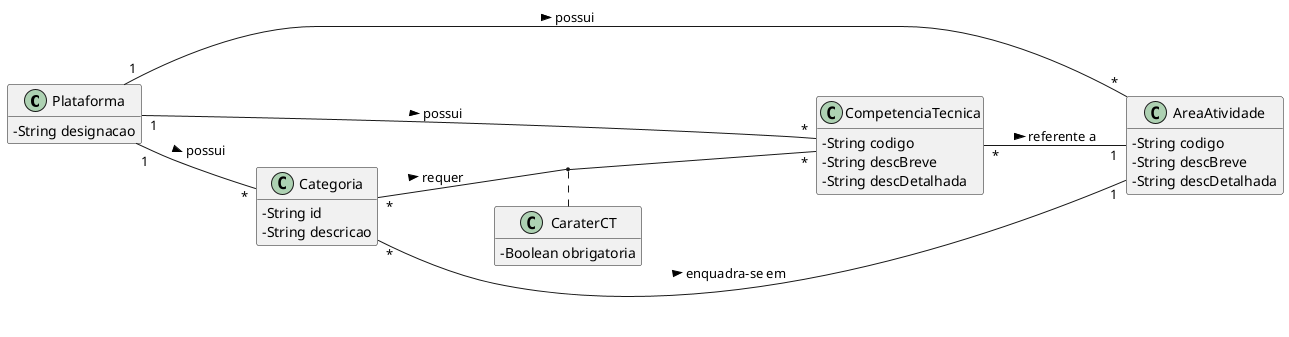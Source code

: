 @startuml
skinparam classAttributeIconSize 0
hide methods
left to right direction

class Plataforma {
  -String designacao
}

class AreaAtividade {
  -String codigo
  -String descBreve
  -String descDetalhada
}

class CompetenciaTecnica {
  -String codigo
  -String descBreve
  -String descDetalhada
}

class Categoria {
  -String id
  -String descricao
}

class CaraterCT {
  -Boolean obrigatoria
}

Plataforma "1" -- "*" AreaAtividade : possui >
Plataforma "1" -- "*" CompetenciaTecnica : possui >
Plataforma "1" -- "*" Categoria : possui >
CompetenciaTecnica "*" -- "1" AreaAtividade : referente a >
Categoria "*" -- "1" AreaAtividade : enquadra-se em >
Categoria"*" -- "*" CompetenciaTecnica : requer  >
(Categoria, CompetenciaTecnica) .. CaraterCT


@enduml
